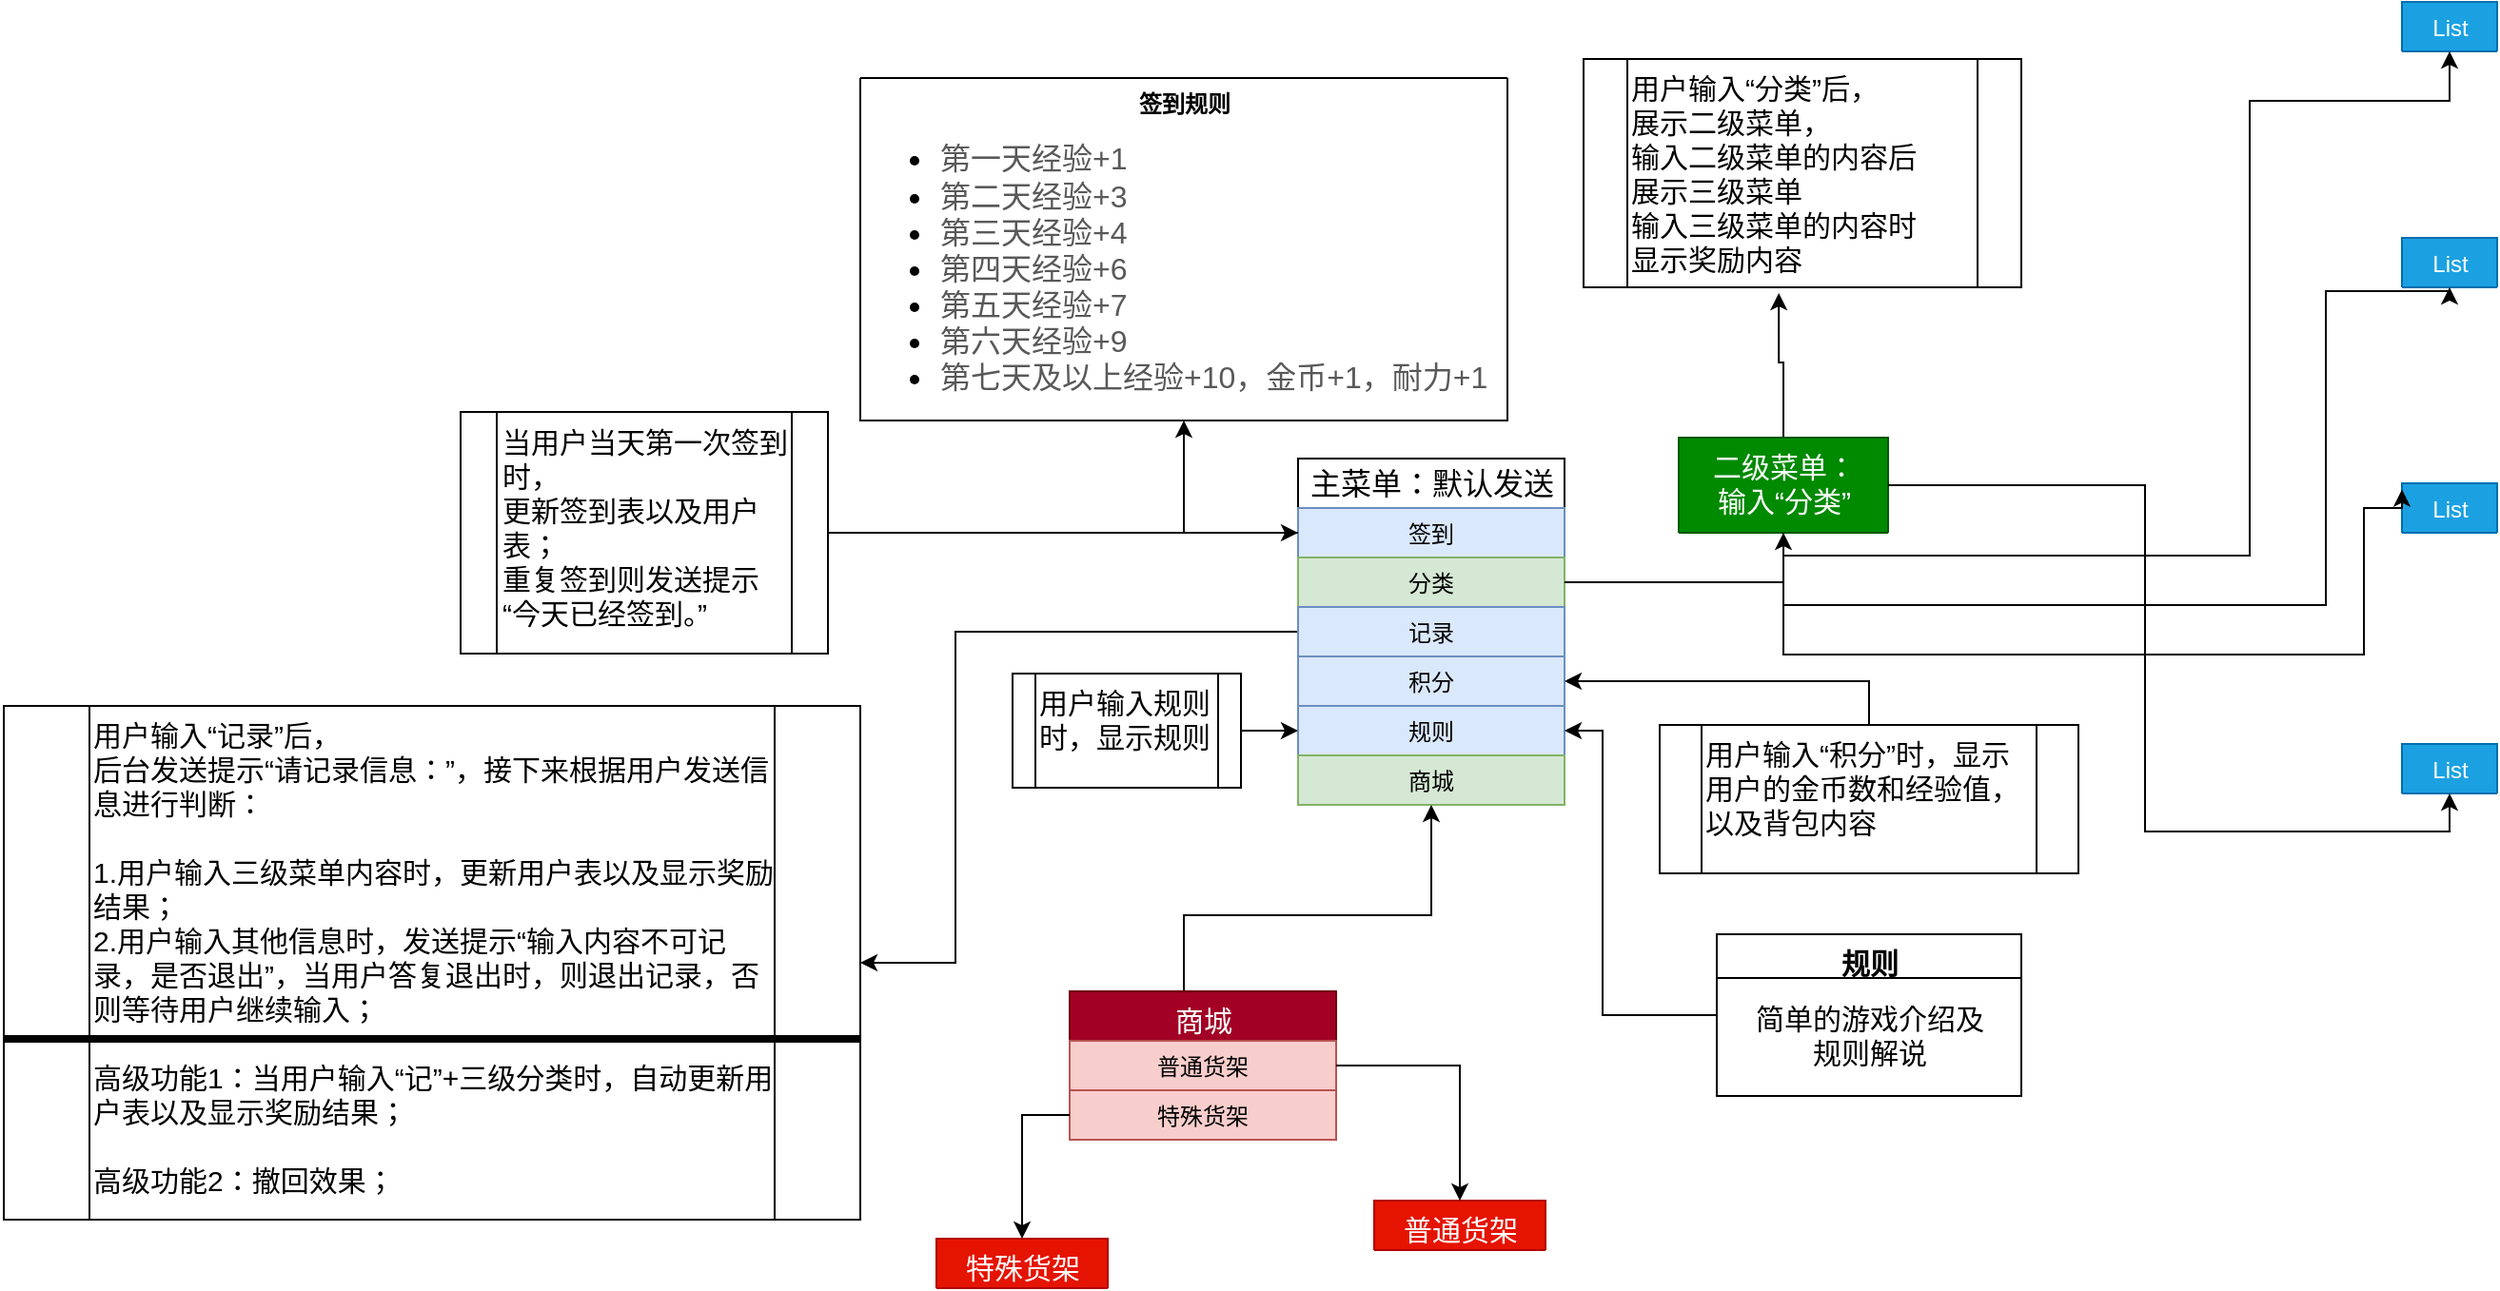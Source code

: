 <mxfile version="15.0.6" type="github" pages="2">
  <diagram id="prtHgNgQTEPvFCAcTncT" name="Page-1">
    <mxGraphModel dx="1849" dy="555" grid="1" gridSize="10" guides="1" tooltips="1" connect="1" arrows="1" fold="1" page="1" pageScale="1" pageWidth="827" pageHeight="1169" math="0" shadow="0">
      <root>
        <mxCell id="0" />
        <mxCell id="1" parent="0" />
        <mxCell id="aFhL4_qxfrScCRhHYYgj-99" style="edgeStyle=orthogonalEdgeStyle;rounded=0;orthogonalLoop=1;jettySize=auto;html=1;entryX=1;entryY=0.5;entryDx=0;entryDy=0;fontSize=15;" parent="1" source="aFhL4_qxfrScCRhHYYgj-16" target="aFhL4_qxfrScCRhHYYgj-98" edge="1">
          <mxGeometry relative="1" as="geometry">
            <Array as="points">
              <mxPoint x="-320" y="331" />
              <mxPoint x="-320" y="505" />
            </Array>
          </mxGeometry>
        </mxCell>
        <mxCell id="aFhL4_qxfrScCRhHYYgj-16" value="&lt;span style=&quot;font-size: 16px&quot;&gt;主菜单：默认发送&lt;/span&gt;" style="swimlane;fontStyle=0;childLayout=stackLayout;horizontal=1;startSize=26;horizontalStack=0;resizeParent=1;resizeParentMax=0;resizeLast=0;collapsible=1;marginBottom=0;rounded=0;fillColor=none;gradientColor=none;html=1;align=center;" parent="1" vertex="1">
          <mxGeometry x="-140" y="240" width="140" height="182" as="geometry">
            <mxRectangle x="450" y="490" width="160" height="26" as="alternateBounds" />
          </mxGeometry>
        </mxCell>
        <mxCell id="aFhL4_qxfrScCRhHYYgj-17" value="签到" style="text;strokeColor=#6c8ebf;fillColor=#dae8fc;align=center;verticalAlign=top;spacingLeft=4;spacingRight=4;overflow=hidden;rotatable=0;points=[[0,0.5],[1,0.5]];portConstraint=eastwest;whiteSpace=wrap;" parent="aFhL4_qxfrScCRhHYYgj-16" vertex="1">
          <mxGeometry y="26" width="140" height="26" as="geometry" />
        </mxCell>
        <mxCell id="aFhL4_qxfrScCRhHYYgj-18" value="分类" style="text;strokeColor=#82b366;fillColor=#d5e8d4;align=center;verticalAlign=top;spacingLeft=4;spacingRight=4;overflow=hidden;rotatable=0;points=[[0,0.5],[1,0.5]];portConstraint=eastwest;" parent="aFhL4_qxfrScCRhHYYgj-16" vertex="1">
          <mxGeometry y="52" width="140" height="26" as="geometry" />
        </mxCell>
        <mxCell id="aFhL4_qxfrScCRhHYYgj-19" value="记录&#xa;" style="text;strokeColor=#6c8ebf;fillColor=#dae8fc;align=center;verticalAlign=top;spacingLeft=4;spacingRight=4;overflow=hidden;rotatable=0;points=[[0,0.5],[1,0.5]];portConstraint=eastwest;" parent="aFhL4_qxfrScCRhHYYgj-16" vertex="1">
          <mxGeometry y="78" width="140" height="26" as="geometry" />
        </mxCell>
        <mxCell id="aFhL4_qxfrScCRhHYYgj-41" value="积分" style="text;strokeColor=#6c8ebf;fillColor=#dae8fc;align=center;verticalAlign=top;spacingLeft=4;spacingRight=4;overflow=hidden;rotatable=0;points=[[0,0.5],[1,0.5]];portConstraint=eastwest;rounded=0;html=1;" parent="aFhL4_qxfrScCRhHYYgj-16" vertex="1">
          <mxGeometry y="104" width="140" height="26" as="geometry" />
        </mxCell>
        <mxCell id="aFhL4_qxfrScCRhHYYgj-40" value="规则" style="text;strokeColor=#6c8ebf;fillColor=#dae8fc;align=center;verticalAlign=top;spacingLeft=4;spacingRight=4;overflow=hidden;rotatable=0;points=[[0,0.5],[1,0.5]];portConstraint=eastwest;rounded=0;html=1;" parent="aFhL4_qxfrScCRhHYYgj-16" vertex="1">
          <mxGeometry y="130" width="140" height="26" as="geometry" />
        </mxCell>
        <mxCell id="aFhL4_qxfrScCRhHYYgj-39" value="商城" style="text;strokeColor=#82b366;fillColor=#d5e8d4;align=center;verticalAlign=top;spacingLeft=4;spacingRight=4;overflow=hidden;rotatable=0;points=[[0,0.5],[1,0.5]];portConstraint=eastwest;rounded=0;html=1;" parent="aFhL4_qxfrScCRhHYYgj-16" vertex="1">
          <mxGeometry y="156" width="140" height="26" as="geometry" />
        </mxCell>
        <mxCell id="aFhL4_qxfrScCRhHYYgj-97" style="edgeStyle=orthogonalEdgeStyle;rounded=0;orthogonalLoop=1;jettySize=auto;html=1;entryX=0.446;entryY=1.025;entryDx=0;entryDy=0;entryPerimeter=0;fontSize=15;" parent="1" source="aFhL4_qxfrScCRhHYYgj-54" target="aFhL4_qxfrScCRhHYYgj-96" edge="1">
          <mxGeometry relative="1" as="geometry" />
        </mxCell>
        <mxCell id="aFhL4_qxfrScCRhHYYgj-54" value="&lt;span style=&quot;font-size: 15px&quot;&gt;二级菜单：&lt;/span&gt;&lt;br style=&quot;font-size: 15px&quot;&gt;&lt;span style=&quot;font-size: 15px&quot;&gt;输入“分类”&lt;/span&gt;" style="swimlane;fontStyle=0;childLayout=stackLayout;horizontal=1;startSize=50;fillColor=#008a00;horizontalStack=0;resizeParent=1;resizeParentMax=0;resizeLast=0;collapsible=1;marginBottom=0;rounded=0;align=center;verticalAlign=top;html=1;strokeColor=#005700;fontColor=#ffffff;" parent="1" vertex="1" collapsed="1">
          <mxGeometry x="60" y="229" width="110" height="50" as="geometry">
            <mxRectangle x="130" y="228" width="140" height="154" as="alternateBounds" />
          </mxGeometry>
        </mxCell>
        <mxCell id="aFhL4_qxfrScCRhHYYgj-55" value="学习" style="text;strokeColor=#82b366;fillColor=#d5e8d4;align=center;verticalAlign=top;spacingLeft=4;spacingRight=4;overflow=hidden;rotatable=0;points=[[0,0.5],[1,0.5]];portConstraint=eastwest;" parent="aFhL4_qxfrScCRhHYYgj-54" vertex="1">
          <mxGeometry y="50" width="110" height="26" as="geometry" />
        </mxCell>
        <mxCell id="aFhL4_qxfrScCRhHYYgj-56" value="猫咪" style="text;strokeColor=#82b366;fillColor=#d5e8d4;align=center;verticalAlign=top;spacingLeft=4;spacingRight=4;overflow=hidden;rotatable=0;points=[[0,0.5],[1,0.5]];portConstraint=eastwest;" parent="aFhL4_qxfrScCRhHYYgj-54" vertex="1">
          <mxGeometry y="76" width="110" height="26" as="geometry" />
        </mxCell>
        <mxCell id="aFhL4_qxfrScCRhHYYgj-59" value="&lt;div&gt;护肤&lt;/div&gt;&lt;div&gt;&lt;br&gt;&lt;/div&gt;" style="text;strokeColor=#82b366;fillColor=#d5e8d4;align=center;verticalAlign=top;spacingLeft=4;spacingRight=4;overflow=hidden;rotatable=0;points=[[0,0.5],[1,0.5]];portConstraint=eastwest;rounded=0;html=1;" parent="aFhL4_qxfrScCRhHYYgj-54" vertex="1">
          <mxGeometry y="102" width="110" height="26" as="geometry" />
        </mxCell>
        <mxCell id="aFhL4_qxfrScCRhHYYgj-57" value="家政" style="text;strokeColor=#82b366;fillColor=#d5e8d4;align=center;verticalAlign=top;spacingLeft=4;spacingRight=4;overflow=hidden;rotatable=0;points=[[0,0.5],[1,0.5]];portConstraint=eastwest;" parent="aFhL4_qxfrScCRhHYYgj-54" vertex="1">
          <mxGeometry y="128" width="110" height="26" as="geometry" />
        </mxCell>
        <mxCell id="aFhL4_qxfrScCRhHYYgj-60" style="edgeStyle=orthogonalEdgeStyle;rounded=0;orthogonalLoop=1;jettySize=auto;html=1;" parent="1" source="aFhL4_qxfrScCRhHYYgj-18" target="aFhL4_qxfrScCRhHYYgj-54" edge="1">
          <mxGeometry relative="1" as="geometry" />
        </mxCell>
        <mxCell id="aFhL4_qxfrScCRhHYYgj-61" value="签到规则" style="swimlane;rounded=0;fillColor=none;gradientColor=none;align=center;verticalAlign=top;html=1;startSize=0;" parent="1" vertex="1">
          <mxGeometry x="-370" y="40" width="340" height="180" as="geometry">
            <mxRectangle x="-370" y="40" width="80" height="23" as="alternateBounds" />
          </mxGeometry>
        </mxCell>
        <mxCell id="aFhL4_qxfrScCRhHYYgj-62" value="&lt;ul style=&quot;font-size: 16px&quot;&gt;&lt;li&gt;&lt;span style=&quot;background-color: rgba(0 , 0 , 0 , 0) ; color: rgb(89 , 89 , 89)&quot;&gt;第一天经验+1&lt;/span&gt;&lt;/li&gt;&lt;li&gt;&lt;span style=&quot;background-color: rgba(0 , 0 , 0 , 0) ; color: rgb(89 , 89 , 89)&quot;&gt;第二天经验+3&lt;/span&gt;&lt;/li&gt;&lt;li&gt;&lt;span style=&quot;background-color: rgba(0 , 0 , 0 , 0) ; color: rgb(89 , 89 , 89)&quot;&gt;第三天经验+4&lt;/span&gt;&lt;/li&gt;&lt;li&gt;&lt;span style=&quot;background-color: rgba(0 , 0 , 0 , 0) ; color: rgb(89 , 89 , 89)&quot;&gt;第四天经验+6&lt;/span&gt;&lt;/li&gt;&lt;li&gt;&lt;span style=&quot;background-color: rgba(0 , 0 , 0 , 0) ; color: rgb(89 , 89 , 89)&quot;&gt;第五天经验+7&lt;/span&gt;&lt;/li&gt;&lt;li&gt;&lt;span style=&quot;background-color: rgba(0 , 0 , 0 , 0) ; color: rgb(89 , 89 , 89)&quot;&gt;第六天经验+9&lt;/span&gt;&lt;/li&gt;&lt;li&gt;&lt;span style=&quot;background-color: rgba(0 , 0 , 0 , 0) ; color: rgb(89 , 89 , 89)&quot;&gt;第七天及以上经验+10，金币+1，耐力+1&lt;/span&gt;&lt;/li&gt;&lt;/ul&gt;" style="text;html=1;align=left;verticalAlign=middle;resizable=0;points=[];autosize=1;strokeColor=none;fillColor=none;" parent="aFhL4_qxfrScCRhHYYgj-61" vertex="1">
          <mxGeometry y="30" width="340" height="140" as="geometry" />
        </mxCell>
        <mxCell id="aFhL4_qxfrScCRhHYYgj-63" style="edgeStyle=orthogonalEdgeStyle;rounded=0;orthogonalLoop=1;jettySize=auto;html=1;entryX=0.5;entryY=1;entryDx=0;entryDy=0;" parent="1" source="aFhL4_qxfrScCRhHYYgj-17" target="aFhL4_qxfrScCRhHYYgj-61" edge="1">
          <mxGeometry relative="1" as="geometry" />
        </mxCell>
        <mxCell id="aFhL4_qxfrScCRhHYYgj-64" value="List" style="swimlane;fontStyle=0;childLayout=stackLayout;horizontal=1;startSize=26;fillColor=#1ba1e2;horizontalStack=0;resizeParent=1;resizeParentMax=0;resizeLast=0;collapsible=1;marginBottom=0;rounded=0;align=center;verticalAlign=top;html=1;strokeColor=#006EAF;fontColor=#ffffff;" parent="1" vertex="1" collapsed="1">
          <mxGeometry x="440" width="50" height="26" as="geometry">
            <mxRectangle x="440" width="140" height="104" as="alternateBounds" />
          </mxGeometry>
        </mxCell>
        <mxCell id="aFhL4_qxfrScCRhHYYgj-65" value="Item 1" style="text;strokeColor=none;fillColor=#dae8fc;align=left;verticalAlign=top;spacingLeft=4;spacingRight=4;overflow=hidden;rotatable=0;points=[[0,0.5],[1,0.5]];portConstraint=eastwest;" parent="aFhL4_qxfrScCRhHYYgj-64" vertex="1">
          <mxGeometry y="26" width="50" height="26" as="geometry" />
        </mxCell>
        <mxCell id="aFhL4_qxfrScCRhHYYgj-66" value="Item 2" style="text;strokeColor=none;fillColor=#dae8fc;align=left;verticalAlign=top;spacingLeft=4;spacingRight=4;overflow=hidden;rotatable=0;points=[[0,0.5],[1,0.5]];portConstraint=eastwest;" parent="aFhL4_qxfrScCRhHYYgj-64" vertex="1">
          <mxGeometry y="52" width="50" height="26" as="geometry" />
        </mxCell>
        <mxCell id="aFhL4_qxfrScCRhHYYgj-67" value="Item 3" style="text;strokeColor=none;fillColor=#dae8fc;align=left;verticalAlign=top;spacingLeft=4;spacingRight=4;overflow=hidden;rotatable=0;points=[[0,0.5],[1,0.5]];portConstraint=eastwest;" parent="aFhL4_qxfrScCRhHYYgj-64" vertex="1">
          <mxGeometry y="78" width="50" height="26" as="geometry" />
        </mxCell>
        <mxCell id="aFhL4_qxfrScCRhHYYgj-68" value="List" style="swimlane;fontStyle=0;childLayout=stackLayout;horizontal=1;startSize=26;fillColor=#1ba1e2;horizontalStack=0;resizeParent=1;resizeParentMax=0;resizeLast=0;collapsible=1;marginBottom=0;rounded=0;align=center;verticalAlign=top;html=1;strokeColor=#006EAF;fontColor=#ffffff;" parent="1" vertex="1" collapsed="1">
          <mxGeometry x="440" y="253" width="50" height="26" as="geometry">
            <mxRectangle x="440" y="253" width="140" height="104" as="alternateBounds" />
          </mxGeometry>
        </mxCell>
        <mxCell id="aFhL4_qxfrScCRhHYYgj-69" value="Item 1" style="text;strokeColor=none;fillColor=#dae8fc;align=left;verticalAlign=top;spacingLeft=4;spacingRight=4;overflow=hidden;rotatable=0;points=[[0,0.5],[1,0.5]];portConstraint=eastwest;" parent="aFhL4_qxfrScCRhHYYgj-68" vertex="1">
          <mxGeometry y="26" width="50" height="26" as="geometry" />
        </mxCell>
        <mxCell id="aFhL4_qxfrScCRhHYYgj-70" value="Item 2" style="text;strokeColor=none;fillColor=#dae8fc;align=left;verticalAlign=top;spacingLeft=4;spacingRight=4;overflow=hidden;rotatable=0;points=[[0,0.5],[1,0.5]];portConstraint=eastwest;" parent="aFhL4_qxfrScCRhHYYgj-68" vertex="1">
          <mxGeometry y="52" width="50" height="26" as="geometry" />
        </mxCell>
        <mxCell id="aFhL4_qxfrScCRhHYYgj-71" value="Item 3" style="text;strokeColor=none;fillColor=#dae8fc;align=left;verticalAlign=top;spacingLeft=4;spacingRight=4;overflow=hidden;rotatable=0;points=[[0,0.5],[1,0.5]];portConstraint=eastwest;" parent="aFhL4_qxfrScCRhHYYgj-68" vertex="1">
          <mxGeometry y="78" width="50" height="26" as="geometry" />
        </mxCell>
        <mxCell id="aFhL4_qxfrScCRhHYYgj-72" value="List" style="swimlane;fontStyle=0;childLayout=stackLayout;horizontal=1;startSize=26;fillColor=#1ba1e2;horizontalStack=0;resizeParent=1;resizeParentMax=0;resizeLast=0;collapsible=1;marginBottom=0;rounded=0;align=center;verticalAlign=top;html=1;strokeColor=#006EAF;fontColor=#ffffff;" parent="1" vertex="1" collapsed="1">
          <mxGeometry x="440" y="124" width="50" height="26" as="geometry">
            <mxRectangle x="440" y="124" width="140" height="104" as="alternateBounds" />
          </mxGeometry>
        </mxCell>
        <mxCell id="aFhL4_qxfrScCRhHYYgj-73" value="Item 1" style="text;strokeColor=none;fillColor=#dae8fc;align=left;verticalAlign=top;spacingLeft=4;spacingRight=4;overflow=hidden;rotatable=0;points=[[0,0.5],[1,0.5]];portConstraint=eastwest;" parent="aFhL4_qxfrScCRhHYYgj-72" vertex="1">
          <mxGeometry y="26" width="50" height="26" as="geometry" />
        </mxCell>
        <mxCell id="aFhL4_qxfrScCRhHYYgj-74" value="Item 2" style="text;strokeColor=none;fillColor=#dae8fc;align=left;verticalAlign=top;spacingLeft=4;spacingRight=4;overflow=hidden;rotatable=0;points=[[0,0.5],[1,0.5]];portConstraint=eastwest;" parent="aFhL4_qxfrScCRhHYYgj-72" vertex="1">
          <mxGeometry y="52" width="50" height="26" as="geometry" />
        </mxCell>
        <mxCell id="aFhL4_qxfrScCRhHYYgj-75" value="Item 3" style="text;strokeColor=none;fillColor=#dae8fc;align=left;verticalAlign=top;spacingLeft=4;spacingRight=4;overflow=hidden;rotatable=0;points=[[0,0.5],[1,0.5]];portConstraint=eastwest;" parent="aFhL4_qxfrScCRhHYYgj-72" vertex="1">
          <mxGeometry y="78" width="50" height="26" as="geometry" />
        </mxCell>
        <mxCell id="aFhL4_qxfrScCRhHYYgj-76" value="List" style="swimlane;fontStyle=0;childLayout=stackLayout;horizontal=1;startSize=26;fillColor=#1ba1e2;horizontalStack=0;resizeParent=1;resizeParentMax=0;resizeLast=0;collapsible=1;marginBottom=0;rounded=0;align=center;verticalAlign=top;html=1;strokeColor=#006EAF;fontColor=#ffffff;" parent="1" vertex="1" collapsed="1">
          <mxGeometry x="440" y="390" width="50" height="26" as="geometry">
            <mxRectangle x="440" y="390" width="140" height="104" as="alternateBounds" />
          </mxGeometry>
        </mxCell>
        <mxCell id="aFhL4_qxfrScCRhHYYgj-77" value="Item 1" style="text;strokeColor=none;fillColor=#dae8fc;align=left;verticalAlign=top;spacingLeft=4;spacingRight=4;overflow=hidden;rotatable=0;points=[[0,0.5],[1,0.5]];portConstraint=eastwest;" parent="aFhL4_qxfrScCRhHYYgj-76" vertex="1">
          <mxGeometry y="26" width="50" height="26" as="geometry" />
        </mxCell>
        <mxCell id="aFhL4_qxfrScCRhHYYgj-78" value="Item 2" style="text;strokeColor=none;fillColor=#dae8fc;align=left;verticalAlign=top;spacingLeft=4;spacingRight=4;overflow=hidden;rotatable=0;points=[[0,0.5],[1,0.5]];portConstraint=eastwest;" parent="aFhL4_qxfrScCRhHYYgj-76" vertex="1">
          <mxGeometry y="52" width="50" height="26" as="geometry" />
        </mxCell>
        <mxCell id="aFhL4_qxfrScCRhHYYgj-79" value="Item 3" style="text;strokeColor=none;fillColor=#dae8fc;align=left;verticalAlign=top;spacingLeft=4;spacingRight=4;overflow=hidden;rotatable=0;points=[[0,0.5],[1,0.5]];portConstraint=eastwest;" parent="aFhL4_qxfrScCRhHYYgj-76" vertex="1">
          <mxGeometry y="78" width="50" height="26" as="geometry" />
        </mxCell>
        <mxCell id="aFhL4_qxfrScCRhHYYgj-80" style="edgeStyle=orthogonalEdgeStyle;rounded=0;orthogonalLoop=1;jettySize=auto;html=1;" parent="1" source="aFhL4_qxfrScCRhHYYgj-55" target="aFhL4_qxfrScCRhHYYgj-64" edge="1">
          <mxGeometry relative="1" as="geometry">
            <Array as="points">
              <mxPoint x="360" y="291" />
              <mxPoint x="360" y="52" />
            </Array>
          </mxGeometry>
        </mxCell>
        <mxCell id="aFhL4_qxfrScCRhHYYgj-81" style="edgeStyle=orthogonalEdgeStyle;rounded=0;orthogonalLoop=1;jettySize=auto;html=1;" parent="1" source="aFhL4_qxfrScCRhHYYgj-56" target="aFhL4_qxfrScCRhHYYgj-72" edge="1">
          <mxGeometry relative="1" as="geometry">
            <Array as="points">
              <mxPoint x="400" y="317" />
              <mxPoint x="400" y="152" />
            </Array>
          </mxGeometry>
        </mxCell>
        <mxCell id="aFhL4_qxfrScCRhHYYgj-82" style="edgeStyle=orthogonalEdgeStyle;rounded=0;orthogonalLoop=1;jettySize=auto;html=1;entryX=0;entryY=0.125;entryDx=0;entryDy=0;entryPerimeter=0;" parent="1" source="aFhL4_qxfrScCRhHYYgj-59" target="aFhL4_qxfrScCRhHYYgj-68" edge="1">
          <mxGeometry relative="1" as="geometry">
            <Array as="points">
              <mxPoint x="420" y="343" />
              <mxPoint x="420" y="266" />
            </Array>
          </mxGeometry>
        </mxCell>
        <mxCell id="aFhL4_qxfrScCRhHYYgj-86" style="edgeStyle=orthogonalEdgeStyle;rounded=0;orthogonalLoop=1;jettySize=auto;html=1;entryX=0.5;entryY=1;entryDx=0;entryDy=0;" parent="1" source="aFhL4_qxfrScCRhHYYgj-57" target="aFhL4_qxfrScCRhHYYgj-76" edge="1">
          <mxGeometry relative="1" as="geometry" />
        </mxCell>
        <mxCell id="aFhL4_qxfrScCRhHYYgj-92" style="edgeStyle=orthogonalEdgeStyle;rounded=0;orthogonalLoop=1;jettySize=auto;html=1;entryX=0;entryY=0.5;entryDx=0;entryDy=0;fontSize=15;" parent="1" source="aFhL4_qxfrScCRhHYYgj-91" target="aFhL4_qxfrScCRhHYYgj-17" edge="1">
          <mxGeometry relative="1" as="geometry" />
        </mxCell>
        <mxCell id="aFhL4_qxfrScCRhHYYgj-91" value="&lt;span&gt;当用户当天第一次签到时，&lt;/span&gt;&lt;br&gt;&lt;span&gt;更新签到表以及用户表；&lt;/span&gt;&lt;br&gt;&lt;span&gt;重复签到则发送提示&lt;/span&gt;&lt;br&gt;&lt;span&gt;“今天已经签到。”&lt;/span&gt;" style="shape=process;whiteSpace=wrap;html=1;backgroundOutline=1;rounded=0;fontSize=15;fillColor=none;gradientColor=none;align=left;verticalAlign=top;" parent="1" vertex="1">
          <mxGeometry x="-580" y="215.5" width="193" height="127" as="geometry" />
        </mxCell>
        <mxCell id="aFhL4_qxfrScCRhHYYgj-96" value="&lt;div&gt;用户输入“分类”后，&lt;/div&gt;&lt;div&gt;展示二级菜单，&lt;/div&gt;&lt;div&gt;输入二级菜单的内容后&lt;/div&gt;&lt;div&gt;展示三级菜单&lt;/div&gt;&lt;div&gt;输入三级菜单的内容时&lt;/div&gt;&lt;div&gt;显示奖励内容&lt;/div&gt;" style="shape=process;whiteSpace=wrap;html=1;backgroundOutline=1;rounded=0;fontSize=15;fillColor=none;gradientColor=none;align=left;verticalAlign=top;" parent="1" vertex="1">
          <mxGeometry x="10" y="30" width="230" height="120" as="geometry" />
        </mxCell>
        <mxCell id="aFhL4_qxfrScCRhHYYgj-105" value="" style="group" parent="1" vertex="1" connectable="0">
          <mxGeometry x="-820" y="370" width="450" height="270" as="geometry" />
        </mxCell>
        <mxCell id="aFhL4_qxfrScCRhHYYgj-98" value="用户输入“记录”后，&lt;br&gt;后台发送提示“请记录信息：”，接下来根据用户发送信息进行判断：&lt;br&gt;&lt;span&gt;&lt;br&gt;1.用户输入三级菜单内容时，更新用户表以及显示奖励结果；&lt;br&gt;2.用户输入其他信息时，发送提示“输入内容不可记录，是否退出”，当用户答复退出时，则退出记录，否则等待用户继续输入；&lt;br&gt;&lt;br&gt;高级功能1：当用户输入“记”+三级分类时，自动更新用户表以及显示奖励结果；&lt;br&gt;&lt;br&gt;高级功能2：撤回效果；&lt;br&gt;&lt;/span&gt;" style="shape=process;whiteSpace=wrap;html=1;backgroundOutline=1;rounded=0;fontSize=15;fillColor=none;gradientColor=none;align=left;verticalAlign=top;" parent="aFhL4_qxfrScCRhHYYgj-105" vertex="1">
          <mxGeometry width="450" height="270" as="geometry" />
        </mxCell>
        <mxCell id="aFhL4_qxfrScCRhHYYgj-103" value="" style="line;strokeWidth=4;html=1;perimeter=backbonePerimeter;points=[];outlineConnect=0;rounded=0;fontSize=15;fillColor=none;gradientColor=none;align=left;verticalAlign=top;" parent="aFhL4_qxfrScCRhHYYgj-105" vertex="1">
          <mxGeometry y="170" width="450" height="10" as="geometry" />
        </mxCell>
        <mxCell id="aFhL4_qxfrScCRhHYYgj-107" style="edgeStyle=orthogonalEdgeStyle;rounded=0;orthogonalLoop=1;jettySize=auto;html=1;entryX=1;entryY=0.5;entryDx=0;entryDy=0;fontSize=15;" parent="1" source="aFhL4_qxfrScCRhHYYgj-106" target="aFhL4_qxfrScCRhHYYgj-41" edge="1">
          <mxGeometry relative="1" as="geometry" />
        </mxCell>
        <mxCell id="aFhL4_qxfrScCRhHYYgj-106" value="用户输入“积分”时，显示用户的金币数和经验值，以及背包内容" style="shape=process;whiteSpace=wrap;html=1;backgroundOutline=1;rounded=0;fontSize=15;fillColor=none;gradientColor=none;align=left;verticalAlign=top;" parent="1" vertex="1">
          <mxGeometry x="50" y="380" width="220" height="78" as="geometry" />
        </mxCell>
        <mxCell id="aFhL4_qxfrScCRhHYYgj-111" style="edgeStyle=orthogonalEdgeStyle;rounded=0;orthogonalLoop=1;jettySize=auto;html=1;fontSize=15;" parent="1" source="aFhL4_qxfrScCRhHYYgj-108" target="aFhL4_qxfrScCRhHYYgj-40" edge="1">
          <mxGeometry relative="1" as="geometry" />
        </mxCell>
        <mxCell id="aFhL4_qxfrScCRhHYYgj-108" value="用户输入规则时，显示规则" style="shape=process;whiteSpace=wrap;html=1;backgroundOutline=1;rounded=0;fontSize=15;fillColor=none;gradientColor=none;align=left;verticalAlign=top;" parent="1" vertex="1">
          <mxGeometry x="-290" y="353" width="120" height="60" as="geometry" />
        </mxCell>
        <mxCell id="aFhL4_qxfrScCRhHYYgj-114" style="edgeStyle=orthogonalEdgeStyle;rounded=0;orthogonalLoop=1;jettySize=auto;html=1;fontSize=15;" parent="1" source="aFhL4_qxfrScCRhHYYgj-112" target="aFhL4_qxfrScCRhHYYgj-40" edge="1">
          <mxGeometry relative="1" as="geometry">
            <Array as="points">
              <mxPoint x="20" y="533" />
              <mxPoint x="20" y="383" />
            </Array>
          </mxGeometry>
        </mxCell>
        <mxCell id="aFhL4_qxfrScCRhHYYgj-112" value="规则" style="swimlane;rounded=0;fontSize=15;fillColor=none;gradientColor=none;align=center;verticalAlign=top;html=1;" parent="1" vertex="1">
          <mxGeometry x="80" y="490" width="160" height="85" as="geometry" />
        </mxCell>
        <mxCell id="aFhL4_qxfrScCRhHYYgj-113" value="简单的游戏介绍及&lt;br&gt;规则解说" style="text;html=1;align=center;verticalAlign=middle;resizable=0;points=[];autosize=1;strokeColor=none;fillColor=none;fontSize=15;" parent="aFhL4_qxfrScCRhHYYgj-112" vertex="1">
          <mxGeometry x="10" y="32.5" width="140" height="40" as="geometry" />
        </mxCell>
        <mxCell id="aFhL4_qxfrScCRhHYYgj-119" style="edgeStyle=orthogonalEdgeStyle;rounded=0;orthogonalLoop=1;jettySize=auto;html=1;fontSize=15;" parent="1" source="aFhL4_qxfrScCRhHYYgj-115" target="aFhL4_qxfrScCRhHYYgj-39" edge="1">
          <mxGeometry relative="1" as="geometry">
            <Array as="points">
              <mxPoint x="-200" y="480" />
              <mxPoint x="-70" y="480" />
            </Array>
          </mxGeometry>
        </mxCell>
        <mxCell id="aFhL4_qxfrScCRhHYYgj-115" value="商城" style="swimlane;fontStyle=0;childLayout=stackLayout;horizontal=1;startSize=26;fillColor=#a20025;horizontalStack=0;resizeParent=1;resizeParentMax=0;resizeLast=0;collapsible=1;marginBottom=0;rounded=0;fontSize=15;align=center;verticalAlign=top;html=1;strokeColor=#6F0000;fontColor=#ffffff;" parent="1" vertex="1">
          <mxGeometry x="-260" y="520" width="140" height="78" as="geometry" />
        </mxCell>
        <mxCell id="aFhL4_qxfrScCRhHYYgj-116" value="普通货架" style="text;strokeColor=#b85450;fillColor=#f8cecc;align=center;verticalAlign=top;spacingLeft=4;spacingRight=4;overflow=hidden;rotatable=0;points=[[0,0.5],[1,0.5]];portConstraint=eastwest;" parent="aFhL4_qxfrScCRhHYYgj-115" vertex="1">
          <mxGeometry y="26" width="140" height="26" as="geometry" />
        </mxCell>
        <mxCell id="aFhL4_qxfrScCRhHYYgj-117" value="特殊货架" style="text;strokeColor=#b85450;fillColor=#f8cecc;align=center;verticalAlign=top;spacingLeft=4;spacingRight=4;overflow=hidden;rotatable=0;points=[[0,0.5],[1,0.5]];portConstraint=eastwest;" parent="aFhL4_qxfrScCRhHYYgj-115" vertex="1">
          <mxGeometry y="52" width="140" height="26" as="geometry" />
        </mxCell>
        <mxCell id="aFhL4_qxfrScCRhHYYgj-120" value="普通货架" style="swimlane;fontStyle=0;childLayout=stackLayout;horizontal=1;startSize=26;fillColor=#e51400;horizontalStack=0;resizeParent=1;resizeParentMax=0;resizeLast=0;collapsible=1;marginBottom=0;rounded=0;fontSize=15;align=center;verticalAlign=top;html=1;strokeColor=#B20000;fontColor=#ffffff;" parent="1" vertex="1" collapsed="1">
          <mxGeometry x="-100" y="630" width="90" height="26" as="geometry">
            <mxRectangle x="-100" y="630" width="140" height="104" as="alternateBounds" />
          </mxGeometry>
        </mxCell>
        <mxCell id="aFhL4_qxfrScCRhHYYgj-121" value="Item 1" style="text;strokeColor=none;fillColor=none;align=left;verticalAlign=top;spacingLeft=4;spacingRight=4;overflow=hidden;rotatable=0;points=[[0,0.5],[1,0.5]];portConstraint=eastwest;" parent="aFhL4_qxfrScCRhHYYgj-120" vertex="1">
          <mxGeometry y="26" width="90" height="26" as="geometry" />
        </mxCell>
        <mxCell id="aFhL4_qxfrScCRhHYYgj-122" value="Item 2" style="text;strokeColor=none;fillColor=none;align=left;verticalAlign=top;spacingLeft=4;spacingRight=4;overflow=hidden;rotatable=0;points=[[0,0.5],[1,0.5]];portConstraint=eastwest;" parent="aFhL4_qxfrScCRhHYYgj-120" vertex="1">
          <mxGeometry y="52" width="90" height="26" as="geometry" />
        </mxCell>
        <mxCell id="aFhL4_qxfrScCRhHYYgj-123" value="Item 3" style="text;strokeColor=none;fillColor=none;align=left;verticalAlign=top;spacingLeft=4;spacingRight=4;overflow=hidden;rotatable=0;points=[[0,0.5],[1,0.5]];portConstraint=eastwest;" parent="aFhL4_qxfrScCRhHYYgj-120" vertex="1">
          <mxGeometry y="78" width="90" height="26" as="geometry" />
        </mxCell>
        <mxCell id="aFhL4_qxfrScCRhHYYgj-124" value="特殊货架" style="swimlane;fontStyle=0;childLayout=stackLayout;horizontal=1;startSize=26;fillColor=#e51400;horizontalStack=0;resizeParent=1;resizeParentMax=0;resizeLast=0;collapsible=1;marginBottom=0;rounded=0;fontSize=15;align=center;verticalAlign=top;html=1;strokeColor=#B20000;fontColor=#ffffff;" parent="1" vertex="1" collapsed="1">
          <mxGeometry x="-330" y="650" width="90" height="26" as="geometry">
            <mxRectangle x="-300" y="650" width="140" height="104" as="alternateBounds" />
          </mxGeometry>
        </mxCell>
        <mxCell id="aFhL4_qxfrScCRhHYYgj-125" value="Item 1" style="text;strokeColor=none;fillColor=none;align=left;verticalAlign=top;spacingLeft=4;spacingRight=4;overflow=hidden;rotatable=0;points=[[0,0.5],[1,0.5]];portConstraint=eastwest;" parent="aFhL4_qxfrScCRhHYYgj-124" vertex="1">
          <mxGeometry y="26" width="90" height="26" as="geometry" />
        </mxCell>
        <mxCell id="aFhL4_qxfrScCRhHYYgj-126" value="Item 2" style="text;strokeColor=none;fillColor=none;align=left;verticalAlign=top;spacingLeft=4;spacingRight=4;overflow=hidden;rotatable=0;points=[[0,0.5],[1,0.5]];portConstraint=eastwest;" parent="aFhL4_qxfrScCRhHYYgj-124" vertex="1">
          <mxGeometry y="52" width="90" height="26" as="geometry" />
        </mxCell>
        <mxCell id="aFhL4_qxfrScCRhHYYgj-127" value="Item 3" style="text;strokeColor=none;fillColor=none;align=left;verticalAlign=top;spacingLeft=4;spacingRight=4;overflow=hidden;rotatable=0;points=[[0,0.5],[1,0.5]];portConstraint=eastwest;" parent="aFhL4_qxfrScCRhHYYgj-124" vertex="1">
          <mxGeometry y="78" width="90" height="26" as="geometry" />
        </mxCell>
        <mxCell id="aFhL4_qxfrScCRhHYYgj-128" style="edgeStyle=orthogonalEdgeStyle;rounded=0;orthogonalLoop=1;jettySize=auto;html=1;entryX=0.5;entryY=0;entryDx=0;entryDy=0;fontSize=15;" parent="1" source="aFhL4_qxfrScCRhHYYgj-116" target="aFhL4_qxfrScCRhHYYgj-120" edge="1">
          <mxGeometry relative="1" as="geometry" />
        </mxCell>
        <mxCell id="aFhL4_qxfrScCRhHYYgj-129" style="edgeStyle=orthogonalEdgeStyle;rounded=0;orthogonalLoop=1;jettySize=auto;html=1;fontSize=15;" parent="1" source="aFhL4_qxfrScCRhHYYgj-117" target="aFhL4_qxfrScCRhHYYgj-124" edge="1">
          <mxGeometry relative="1" as="geometry" />
        </mxCell>
      </root>
    </mxGraphModel>
  </diagram>
  <diagram id="dKRkcu8QH2BVmr6a8WT5" name="第 2 页">
    <mxGraphModel dx="782" dy="555" grid="1" gridSize="10" guides="1" tooltips="1" connect="1" arrows="1" fold="1" page="1" pageScale="1" pageWidth="827" pageHeight="1169" math="0" shadow="0">
      <root>
        <mxCell id="xM4SwqgdcQ7mIaeGJz21-0" />
        <mxCell id="xM4SwqgdcQ7mIaeGJz21-1" parent="xM4SwqgdcQ7mIaeGJz21-0" />
        <mxCell id="xM4SwqgdcQ7mIaeGJz21-2" value="用户表 clock" style="shape=table;startSize=30;container=1;collapsible=0;childLayout=tableLayout;fontStyle=1;align=center;pointerEvents=1;" vertex="1" parent="xM4SwqgdcQ7mIaeGJz21-1">
          <mxGeometry x="20" y="10" width="580" height="180" as="geometry" />
        </mxCell>
        <mxCell id="xM4SwqgdcQ7mIaeGJz21-3" value="" style="shape=partialRectangle;html=1;whiteSpace=wrap;collapsible=0;dropTarget=0;pointerEvents=0;fillColor=none;top=0;left=0;bottom=0;right=0;points=[[0,0.5],[1,0.5]];portConstraint=eastwest;" vertex="1" parent="xM4SwqgdcQ7mIaeGJz21-2">
          <mxGeometry y="30" width="580" height="75" as="geometry" />
        </mxCell>
        <mxCell id="xM4SwqgdcQ7mIaeGJz21-4" value="用户id" style="shape=partialRectangle;html=1;whiteSpace=wrap;connectable=0;fillColor=none;top=0;left=0;bottom=0;right=0;overflow=hidden;pointerEvents=1;" vertex="1" parent="xM4SwqgdcQ7mIaeGJz21-3">
          <mxGeometry width="116" height="75" as="geometry" />
        </mxCell>
        <mxCell id="xM4SwqgdcQ7mIaeGJz21-5" value="&lt;div style=&quot;line-height: 1.75 ; font-size: 14px ; text-align: left&quot;&gt;连续签到首天&lt;/div&gt;" style="shape=partialRectangle;html=1;whiteSpace=wrap;connectable=0;fillColor=none;top=0;left=0;bottom=0;right=0;overflow=hidden;pointerEvents=1;" vertex="1" parent="xM4SwqgdcQ7mIaeGJz21-3">
          <mxGeometry x="116" width="116" height="75" as="geometry" />
        </mxCell>
        <mxCell id="xM4SwqgdcQ7mIaeGJz21-6" value="&#xa;&#xa;&lt;div style=&quot;line-height: 1.75; font-size: 14px; text-align: left;&quot;&gt;连续签到尾天&lt;/div&gt;&#xa;&#xa;" style="shape=partialRectangle;html=1;whiteSpace=wrap;connectable=0;fillColor=none;top=0;left=0;bottom=0;right=0;overflow=hidden;pointerEvents=1;" vertex="1" parent="xM4SwqgdcQ7mIaeGJz21-3">
          <mxGeometry x="232" width="116" height="75" as="geometry" />
        </mxCell>
        <mxCell id="xM4SwqgdcQ7mIaeGJz21-17" value="&lt;div style=&quot;line-height: 1.75 ; font-size: 14px ; text-align: left&quot;&gt;已连续天数&lt;/div&gt;" style="shape=partialRectangle;html=1;whiteSpace=wrap;connectable=0;fillColor=none;top=0;left=0;bottom=0;right=0;overflow=hidden;pointerEvents=1;" vertex="1" parent="xM4SwqgdcQ7mIaeGJz21-3">
          <mxGeometry x="348" width="116" height="75" as="geometry" />
        </mxCell>
        <mxCell id="xM4SwqgdcQ7mIaeGJz21-15" style="shape=partialRectangle;html=1;whiteSpace=wrap;connectable=0;fillColor=none;top=0;left=0;bottom=0;right=0;overflow=hidden;pointerEvents=1;" vertex="1" parent="xM4SwqgdcQ7mIaeGJz21-3">
          <mxGeometry x="464" width="116" height="75" as="geometry" />
        </mxCell>
        <mxCell id="xM4SwqgdcQ7mIaeGJz21-7" value="" style="shape=partialRectangle;html=1;whiteSpace=wrap;collapsible=0;dropTarget=0;pointerEvents=0;fillColor=none;top=0;left=0;bottom=0;right=0;points=[[0,0.5],[1,0.5]];portConstraint=eastwest;" vertex="1" parent="xM4SwqgdcQ7mIaeGJz21-2">
          <mxGeometry y="105" width="580" height="75" as="geometry" />
        </mxCell>
        <mxCell id="xM4SwqgdcQ7mIaeGJz21-8" value="openid" style="shape=partialRectangle;html=1;whiteSpace=wrap;connectable=0;fillColor=none;top=0;left=0;bottom=0;right=0;overflow=hidden;pointerEvents=1;" vertex="1" parent="xM4SwqgdcQ7mIaeGJz21-7">
          <mxGeometry width="116" height="75" as="geometry" />
        </mxCell>
        <mxCell id="xM4SwqgdcQ7mIaeGJz21-9" value="firstday" style="shape=partialRectangle;html=1;whiteSpace=wrap;connectable=0;fillColor=none;top=0;left=0;bottom=0;right=0;overflow=hidden;pointerEvents=1;" vertex="1" parent="xM4SwqgdcQ7mIaeGJz21-7">
          <mxGeometry x="116" width="116" height="75" as="geometry" />
        </mxCell>
        <mxCell id="xM4SwqgdcQ7mIaeGJz21-10" value="endday" style="shape=partialRectangle;html=1;whiteSpace=wrap;connectable=0;fillColor=none;top=0;left=0;bottom=0;right=0;overflow=hidden;pointerEvents=1;" vertex="1" parent="xM4SwqgdcQ7mIaeGJz21-7">
          <mxGeometry x="232" width="116" height="75" as="geometry" />
        </mxCell>
        <mxCell id="xM4SwqgdcQ7mIaeGJz21-18" value="fate" style="shape=partialRectangle;html=1;whiteSpace=wrap;connectable=0;fillColor=none;top=0;left=0;bottom=0;right=0;overflow=hidden;pointerEvents=1;" vertex="1" parent="xM4SwqgdcQ7mIaeGJz21-7">
          <mxGeometry x="348" width="116" height="75" as="geometry" />
        </mxCell>
        <mxCell id="xM4SwqgdcQ7mIaeGJz21-16" style="shape=partialRectangle;html=1;whiteSpace=wrap;connectable=0;fillColor=none;top=0;left=0;bottom=0;right=0;overflow=hidden;pointerEvents=1;" vertex="1" parent="xM4SwqgdcQ7mIaeGJz21-7">
          <mxGeometry x="464" width="116" height="75" as="geometry" />
        </mxCell>
        <mxCell id="xYzoJc_xNpY2k1u1ZwiD-0" value="事件分类表 task" style="shape=table;startSize=30;container=1;collapsible=0;childLayout=tableLayout;fontStyle=1;align=center;pointerEvents=1;" vertex="1" parent="xM4SwqgdcQ7mIaeGJz21-1">
          <mxGeometry x="20" y="210" width="792" height="180" as="geometry" />
        </mxCell>
        <mxCell id="xYzoJc_xNpY2k1u1ZwiD-1" value="" style="shape=partialRectangle;html=1;whiteSpace=wrap;collapsible=0;dropTarget=0;pointerEvents=0;fillColor=none;top=0;left=0;bottom=0;right=0;points=[[0,0.5],[1,0.5]];portConstraint=eastwest;" vertex="1" parent="xYzoJc_xNpY2k1u1ZwiD-0">
          <mxGeometry y="30" width="792" height="75" as="geometry" />
        </mxCell>
        <mxCell id="xYzoJc_xNpY2k1u1ZwiD-2" value="&lt;div style=&quot;line-height: 1.75 ; font-size: 14px ; text-align: left&quot;&gt;事件分类id&lt;/div&gt;" style="shape=partialRectangle;html=1;whiteSpace=wrap;connectable=0;fillColor=none;top=0;left=0;bottom=0;right=0;overflow=hidden;pointerEvents=1;" vertex="1" parent="xYzoJc_xNpY2k1u1ZwiD-1">
          <mxGeometry width="113" height="75" as="geometry" />
        </mxCell>
        <mxCell id="xYzoJc_xNpY2k1u1ZwiD-3" value="&lt;div style=&quot;line-height: 1.75 ; font-size: 14px ; text-align: left&quot;&gt;事件分类名&lt;/div&gt;" style="shape=partialRectangle;html=1;whiteSpace=wrap;connectable=0;fillColor=none;top=0;left=0;bottom=0;right=0;overflow=hidden;pointerEvents=1;" vertex="1" parent="xYzoJc_xNpY2k1u1ZwiD-1">
          <mxGeometry x="113" width="114" height="75" as="geometry" />
        </mxCell>
        <mxCell id="xYzoJc_xNpY2k1u1ZwiD-4" value="&lt;div style=&quot;line-height: 1.75 ; font-size: 14px ; text-align: left&quot;&gt;事件子分类id&lt;/div&gt;" style="shape=partialRectangle;html=1;whiteSpace=wrap;connectable=0;fillColor=none;top=0;left=0;bottom=0;right=0;overflow=hidden;pointerEvents=1;" vertex="1" parent="xYzoJc_xNpY2k1u1ZwiD-1">
          <mxGeometry x="227" width="113" height="75" as="geometry" />
        </mxCell>
        <mxCell id="xYzoJc_xNpY2k1u1ZwiD-13" value="&lt;div style=&quot;line-height: 1.75 ; font-size: 14px ; text-align: left&quot;&gt;事件子分类&lt;/div&gt;" style="shape=partialRectangle;html=1;whiteSpace=wrap;connectable=0;fillColor=none;top=0;left=0;bottom=0;right=0;overflow=hidden;pointerEvents=1;" vertex="1" parent="xYzoJc_xNpY2k1u1ZwiD-1">
          <mxGeometry x="340" width="113" height="75" as="geometry" />
        </mxCell>
        <mxCell id="xYzoJc_xNpY2k1u1ZwiD-15" value="金币值" style="shape=partialRectangle;html=1;whiteSpace=wrap;connectable=0;fillColor=none;top=0;left=0;bottom=0;right=0;overflow=hidden;pointerEvents=1;" vertex="1" parent="xYzoJc_xNpY2k1u1ZwiD-1">
          <mxGeometry x="453" width="113" height="75" as="geometry" />
        </mxCell>
        <mxCell id="xYzoJc_xNpY2k1u1ZwiD-17" value="经验值" style="shape=partialRectangle;html=1;whiteSpace=wrap;connectable=0;fillColor=none;top=0;left=0;bottom=0;right=0;overflow=hidden;pointerEvents=1;" vertex="1" parent="xYzoJc_xNpY2k1u1ZwiD-1">
          <mxGeometry x="566" width="113" height="75" as="geometry" />
        </mxCell>
        <mxCell id="xYzoJc_xNpY2k1u1ZwiD-19" value="其他奖励" style="shape=partialRectangle;html=1;whiteSpace=wrap;connectable=0;fillColor=none;top=0;left=0;bottom=0;right=0;overflow=hidden;pointerEvents=1;" vertex="1" parent="xYzoJc_xNpY2k1u1ZwiD-1">
          <mxGeometry x="679" width="113" height="75" as="geometry" />
        </mxCell>
        <mxCell id="xYzoJc_xNpY2k1u1ZwiD-5" value="" style="shape=partialRectangle;html=1;whiteSpace=wrap;collapsible=0;dropTarget=0;pointerEvents=0;fillColor=none;top=0;left=0;bottom=0;right=0;points=[[0,0.5],[1,0.5]];portConstraint=eastwest;" vertex="1" parent="xYzoJc_xNpY2k1u1ZwiD-0">
          <mxGeometry y="105" width="792" height="75" as="geometry" />
        </mxCell>
        <mxCell id="xYzoJc_xNpY2k1u1ZwiD-6" value="id" style="shape=partialRectangle;html=1;whiteSpace=wrap;connectable=0;fillColor=none;top=0;left=0;bottom=0;right=0;overflow=hidden;pointerEvents=1;" vertex="1" parent="xYzoJc_xNpY2k1u1ZwiD-5">
          <mxGeometry width="113" height="75" as="geometry" />
        </mxCell>
        <mxCell id="xYzoJc_xNpY2k1u1ZwiD-7" value="classname" style="shape=partialRectangle;html=1;whiteSpace=wrap;connectable=0;fillColor=none;top=0;left=0;bottom=0;right=0;overflow=hidden;pointerEvents=1;" vertex="1" parent="xYzoJc_xNpY2k1u1ZwiD-5">
          <mxGeometry x="113" width="114" height="75" as="geometry" />
        </mxCell>
        <mxCell id="xYzoJc_xNpY2k1u1ZwiD-8" value="sub_id" style="shape=partialRectangle;html=1;whiteSpace=wrap;connectable=0;fillColor=none;top=0;left=0;bottom=0;right=0;overflow=hidden;pointerEvents=1;" vertex="1" parent="xYzoJc_xNpY2k1u1ZwiD-5">
          <mxGeometry x="227" width="113" height="75" as="geometry" />
        </mxCell>
        <mxCell id="xYzoJc_xNpY2k1u1ZwiD-14" value="subclassname" style="shape=partialRectangle;html=1;whiteSpace=wrap;connectable=0;fillColor=none;top=0;left=0;bottom=0;right=0;overflow=hidden;pointerEvents=1;" vertex="1" parent="xYzoJc_xNpY2k1u1ZwiD-5">
          <mxGeometry x="340" width="113" height="75" as="geometry" />
        </mxCell>
        <mxCell id="xYzoJc_xNpY2k1u1ZwiD-16" value="coins" style="shape=partialRectangle;html=1;whiteSpace=wrap;connectable=0;fillColor=none;top=0;left=0;bottom=0;right=0;overflow=hidden;pointerEvents=1;" vertex="1" parent="xYzoJc_xNpY2k1u1ZwiD-5">
          <mxGeometry x="453" width="113" height="75" as="geometry" />
        </mxCell>
        <mxCell id="xYzoJc_xNpY2k1u1ZwiD-18" value="experience" style="shape=partialRectangle;html=1;whiteSpace=wrap;connectable=0;fillColor=none;top=0;left=0;bottom=0;right=0;overflow=hidden;pointerEvents=1;" vertex="1" parent="xYzoJc_xNpY2k1u1ZwiD-5">
          <mxGeometry x="566" width="113" height="75" as="geometry" />
        </mxCell>
        <mxCell id="xYzoJc_xNpY2k1u1ZwiD-20" value="other" style="shape=partialRectangle;html=1;whiteSpace=wrap;connectable=0;fillColor=none;top=0;left=0;bottom=0;right=0;overflow=hidden;pointerEvents=1;" vertex="1" parent="xYzoJc_xNpY2k1u1ZwiD-5">
          <mxGeometry x="679" width="113" height="75" as="geometry" />
        </mxCell>
        <mxCell id="xYzoJc_xNpY2k1u1ZwiD-23" value="用户表 user" style="shape=table;startSize=30;container=1;collapsible=0;childLayout=tableLayout;fontStyle=1;align=center;pointerEvents=1;" vertex="1" parent="xM4SwqgdcQ7mIaeGJz21-1">
          <mxGeometry x="20" y="420" width="1024" height="180" as="geometry" />
        </mxCell>
        <mxCell id="xYzoJc_xNpY2k1u1ZwiD-24" value="" style="shape=partialRectangle;html=1;whiteSpace=wrap;collapsible=0;dropTarget=0;pointerEvents=0;fillColor=none;top=0;left=0;bottom=0;right=0;points=[[0,0.5],[1,0.5]];portConstraint=eastwest;" vertex="1" parent="xYzoJc_xNpY2k1u1ZwiD-23">
          <mxGeometry y="30" width="1024" height="76" as="geometry" />
        </mxCell>
        <mxCell id="xYzoJc_xNpY2k1u1ZwiD-25" value="用户id" style="shape=partialRectangle;html=1;whiteSpace=wrap;connectable=0;fillColor=none;top=0;left=0;bottom=0;right=0;overflow=hidden;pointerEvents=1;" vertex="1" parent="xYzoJc_xNpY2k1u1ZwiD-24">
          <mxGeometry width="114" height="76" as="geometry" />
        </mxCell>
        <mxCell id="xYzoJc_xNpY2k1u1ZwiD-26" value="昵称" style="shape=partialRectangle;html=1;whiteSpace=wrap;connectable=0;fillColor=none;top=0;left=0;bottom=0;right=0;overflow=hidden;pointerEvents=1;" vertex="1" parent="xYzoJc_xNpY2k1u1ZwiD-24">
          <mxGeometry x="114" width="112" height="76" as="geometry" />
        </mxCell>
        <mxCell id="xYzoJc_xNpY2k1u1ZwiD-27" value="金币值" style="shape=partialRectangle;html=1;whiteSpace=wrap;connectable=0;fillColor=none;top=0;left=0;bottom=0;right=0;overflow=hidden;pointerEvents=1;" vertex="1" parent="xYzoJc_xNpY2k1u1ZwiD-24">
          <mxGeometry x="226" width="114" height="76" as="geometry" />
        </mxCell>
        <mxCell id="xYzoJc_xNpY2k1u1ZwiD-38" value="经验值" style="shape=partialRectangle;html=1;whiteSpace=wrap;connectable=0;fillColor=none;top=0;left=0;bottom=0;right=0;overflow=hidden;pointerEvents=1;" vertex="1" parent="xYzoJc_xNpY2k1u1ZwiD-24">
          <mxGeometry x="340" width="114" height="76" as="geometry" />
        </mxCell>
        <mxCell id="xYzoJc_xNpY2k1u1ZwiD-36" value="体力" style="shape=partialRectangle;html=1;whiteSpace=wrap;connectable=0;fillColor=none;top=0;left=0;bottom=0;right=0;overflow=hidden;pointerEvents=1;" vertex="1" parent="xYzoJc_xNpY2k1u1ZwiD-24">
          <mxGeometry x="454" width="114" height="76" as="geometry" />
        </mxCell>
        <mxCell id="xYzoJc_xNpY2k1u1ZwiD-46" value="魅力" style="shape=partialRectangle;html=1;whiteSpace=wrap;connectable=0;fillColor=none;top=0;left=0;bottom=0;right=0;overflow=hidden;pointerEvents=1;" vertex="1" parent="xYzoJc_xNpY2k1u1ZwiD-24">
          <mxGeometry x="568" width="114" height="76" as="geometry" />
        </mxCell>
        <mxCell id="xYzoJc_xNpY2k1u1ZwiD-44" value="活力" style="shape=partialRectangle;html=1;whiteSpace=wrap;connectable=0;fillColor=none;top=0;left=0;bottom=0;right=0;overflow=hidden;pointerEvents=1;" vertex="1" parent="xYzoJc_xNpY2k1u1ZwiD-24">
          <mxGeometry x="682" width="114" height="76" as="geometry" />
        </mxCell>
        <mxCell id="xYzoJc_xNpY2k1u1ZwiD-42" value="耐力" style="shape=partialRectangle;html=1;whiteSpace=wrap;connectable=0;fillColor=none;top=0;left=0;bottom=0;right=0;overflow=hidden;pointerEvents=1;" vertex="1" parent="xYzoJc_xNpY2k1u1ZwiD-24">
          <mxGeometry x="796" width="114" height="76" as="geometry" />
        </mxCell>
        <mxCell id="xYzoJc_xNpY2k1u1ZwiD-48" value="智力" style="shape=partialRectangle;html=1;whiteSpace=wrap;connectable=0;fillColor=none;top=0;left=0;bottom=0;right=0;overflow=hidden;pointerEvents=1;" vertex="1" parent="xYzoJc_xNpY2k1u1ZwiD-24">
          <mxGeometry x="910" width="114" height="76" as="geometry" />
        </mxCell>
        <mxCell id="xYzoJc_xNpY2k1u1ZwiD-28" value="" style="shape=partialRectangle;html=1;whiteSpace=wrap;collapsible=0;dropTarget=0;pointerEvents=0;fillColor=none;top=0;left=0;bottom=0;right=0;points=[[0,0.5],[1,0.5]];portConstraint=eastwest;" vertex="1" parent="xYzoJc_xNpY2k1u1ZwiD-23">
          <mxGeometry y="106" width="1024" height="74" as="geometry" />
        </mxCell>
        <mxCell id="xYzoJc_xNpY2k1u1ZwiD-29" value="openid" style="shape=partialRectangle;html=1;whiteSpace=wrap;connectable=0;fillColor=none;top=0;left=0;bottom=0;right=0;overflow=hidden;pointerEvents=1;" vertex="1" parent="xYzoJc_xNpY2k1u1ZwiD-28">
          <mxGeometry width="114" height="74" as="geometry" />
        </mxCell>
        <mxCell id="xYzoJc_xNpY2k1u1ZwiD-30" value="name" style="shape=partialRectangle;html=1;whiteSpace=wrap;connectable=0;fillColor=none;top=0;left=0;bottom=0;right=0;overflow=hidden;pointerEvents=1;" vertex="1" parent="xYzoJc_xNpY2k1u1ZwiD-28">
          <mxGeometry x="114" width="112" height="74" as="geometry" />
        </mxCell>
        <mxCell id="xYzoJc_xNpY2k1u1ZwiD-31" value="coins" style="shape=partialRectangle;html=1;whiteSpace=wrap;connectable=0;fillColor=none;top=0;left=0;bottom=0;right=0;overflow=hidden;pointerEvents=1;" vertex="1" parent="xYzoJc_xNpY2k1u1ZwiD-28">
          <mxGeometry x="226" width="114" height="74" as="geometry" />
        </mxCell>
        <mxCell id="xYzoJc_xNpY2k1u1ZwiD-39" value="experience" style="shape=partialRectangle;html=1;whiteSpace=wrap;connectable=0;fillColor=none;top=0;left=0;bottom=0;right=0;overflow=hidden;pointerEvents=1;" vertex="1" parent="xYzoJc_xNpY2k1u1ZwiD-28">
          <mxGeometry x="340" width="114" height="74" as="geometry" />
        </mxCell>
        <mxCell id="xYzoJc_xNpY2k1u1ZwiD-37" value="&lt;span style=&quot;color: rgb(51 , 51 , 51) ; font-family: &amp;#34;pingfang sc&amp;#34; , &amp;#34;lantinghei sc&amp;#34; , &amp;#34;microsoft yahei&amp;#34; , &amp;#34;arial&amp;#34; , , sans-serif , &amp;#34;tahoma&amp;#34; ; font-size: 16px ; background-color: rgb(255 , 255 , 255)&quot;&gt;strength&lt;/span&gt;" style="shape=partialRectangle;html=1;whiteSpace=wrap;connectable=0;fillColor=none;top=0;left=0;bottom=0;right=0;overflow=hidden;pointerEvents=1;" vertex="1" parent="xYzoJc_xNpY2k1u1ZwiD-28">
          <mxGeometry x="454" width="114" height="74" as="geometry" />
        </mxCell>
        <mxCell id="xYzoJc_xNpY2k1u1ZwiD-47" value="&lt;span style=&quot;color: rgb(34 , 34 , 34) ; font-family: &amp;#34;arial&amp;#34; , sans-serif ; font-size: 13px ; background-color: rgb(255 , 255 , 255)&quot;&gt;charm&lt;/span&gt;" style="shape=partialRectangle;html=1;whiteSpace=wrap;connectable=0;fillColor=none;top=0;left=0;bottom=0;right=0;overflow=hidden;pointerEvents=1;" vertex="1" parent="xYzoJc_xNpY2k1u1ZwiD-28">
          <mxGeometry x="568" width="114" height="74" as="geometry" />
        </mxCell>
        <mxCell id="xYzoJc_xNpY2k1u1ZwiD-45" value="&lt;span style=&quot;color: rgb(51 , 51 , 51) ; font-family: &amp;#34;pingfang sc&amp;#34; , &amp;#34;lantinghei sc&amp;#34; , &amp;#34;microsoft yahei&amp;#34; , &amp;#34;arial&amp;#34; , , sans-serif , &amp;#34;tahoma&amp;#34; ; font-size: 16px ; background-color: rgb(255 , 255 , 255)&quot;&gt;energy&lt;/span&gt;" style="shape=partialRectangle;html=1;whiteSpace=wrap;connectable=0;fillColor=none;top=0;left=0;bottom=0;right=0;overflow=hidden;pointerEvents=1;" vertex="1" parent="xYzoJc_xNpY2k1u1ZwiD-28">
          <mxGeometry x="682" width="114" height="74" as="geometry" />
        </mxCell>
        <mxCell id="xYzoJc_xNpY2k1u1ZwiD-43" value="patience" style="shape=partialRectangle;html=1;whiteSpace=wrap;connectable=0;fillColor=none;top=0;left=0;bottom=0;right=0;overflow=hidden;pointerEvents=1;" vertex="1" parent="xYzoJc_xNpY2k1u1ZwiD-28">
          <mxGeometry x="796" width="114" height="74" as="geometry" />
        </mxCell>
        <mxCell id="xYzoJc_xNpY2k1u1ZwiD-49" value="wisdom" style="shape=partialRectangle;html=1;whiteSpace=wrap;connectable=0;fillColor=none;top=0;left=0;bottom=0;right=0;overflow=hidden;pointerEvents=1;" vertex="1" parent="xYzoJc_xNpY2k1u1ZwiD-28">
          <mxGeometry x="910" width="114" height="74" as="geometry" />
        </mxCell>
      </root>
    </mxGraphModel>
  </diagram>
</mxfile>
